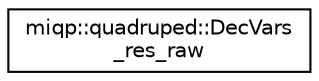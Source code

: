 digraph "Graphical Class Hierarchy"
{
 // LATEX_PDF_SIZE
  edge [fontname="Helvetica",fontsize="10",labelfontname="Helvetica",labelfontsize="10"];
  node [fontname="Helvetica",fontsize="10",shape=record];
  rankdir="LR";
  Node0 [label="miqp::quadruped::DecVars\l_res_raw",height=0.2,width=0.4,color="black", fillcolor="white", style="filled",URL="$structmiqp_1_1quadruped_1_1DecVars__res__raw.html",tooltip=" "];
}
